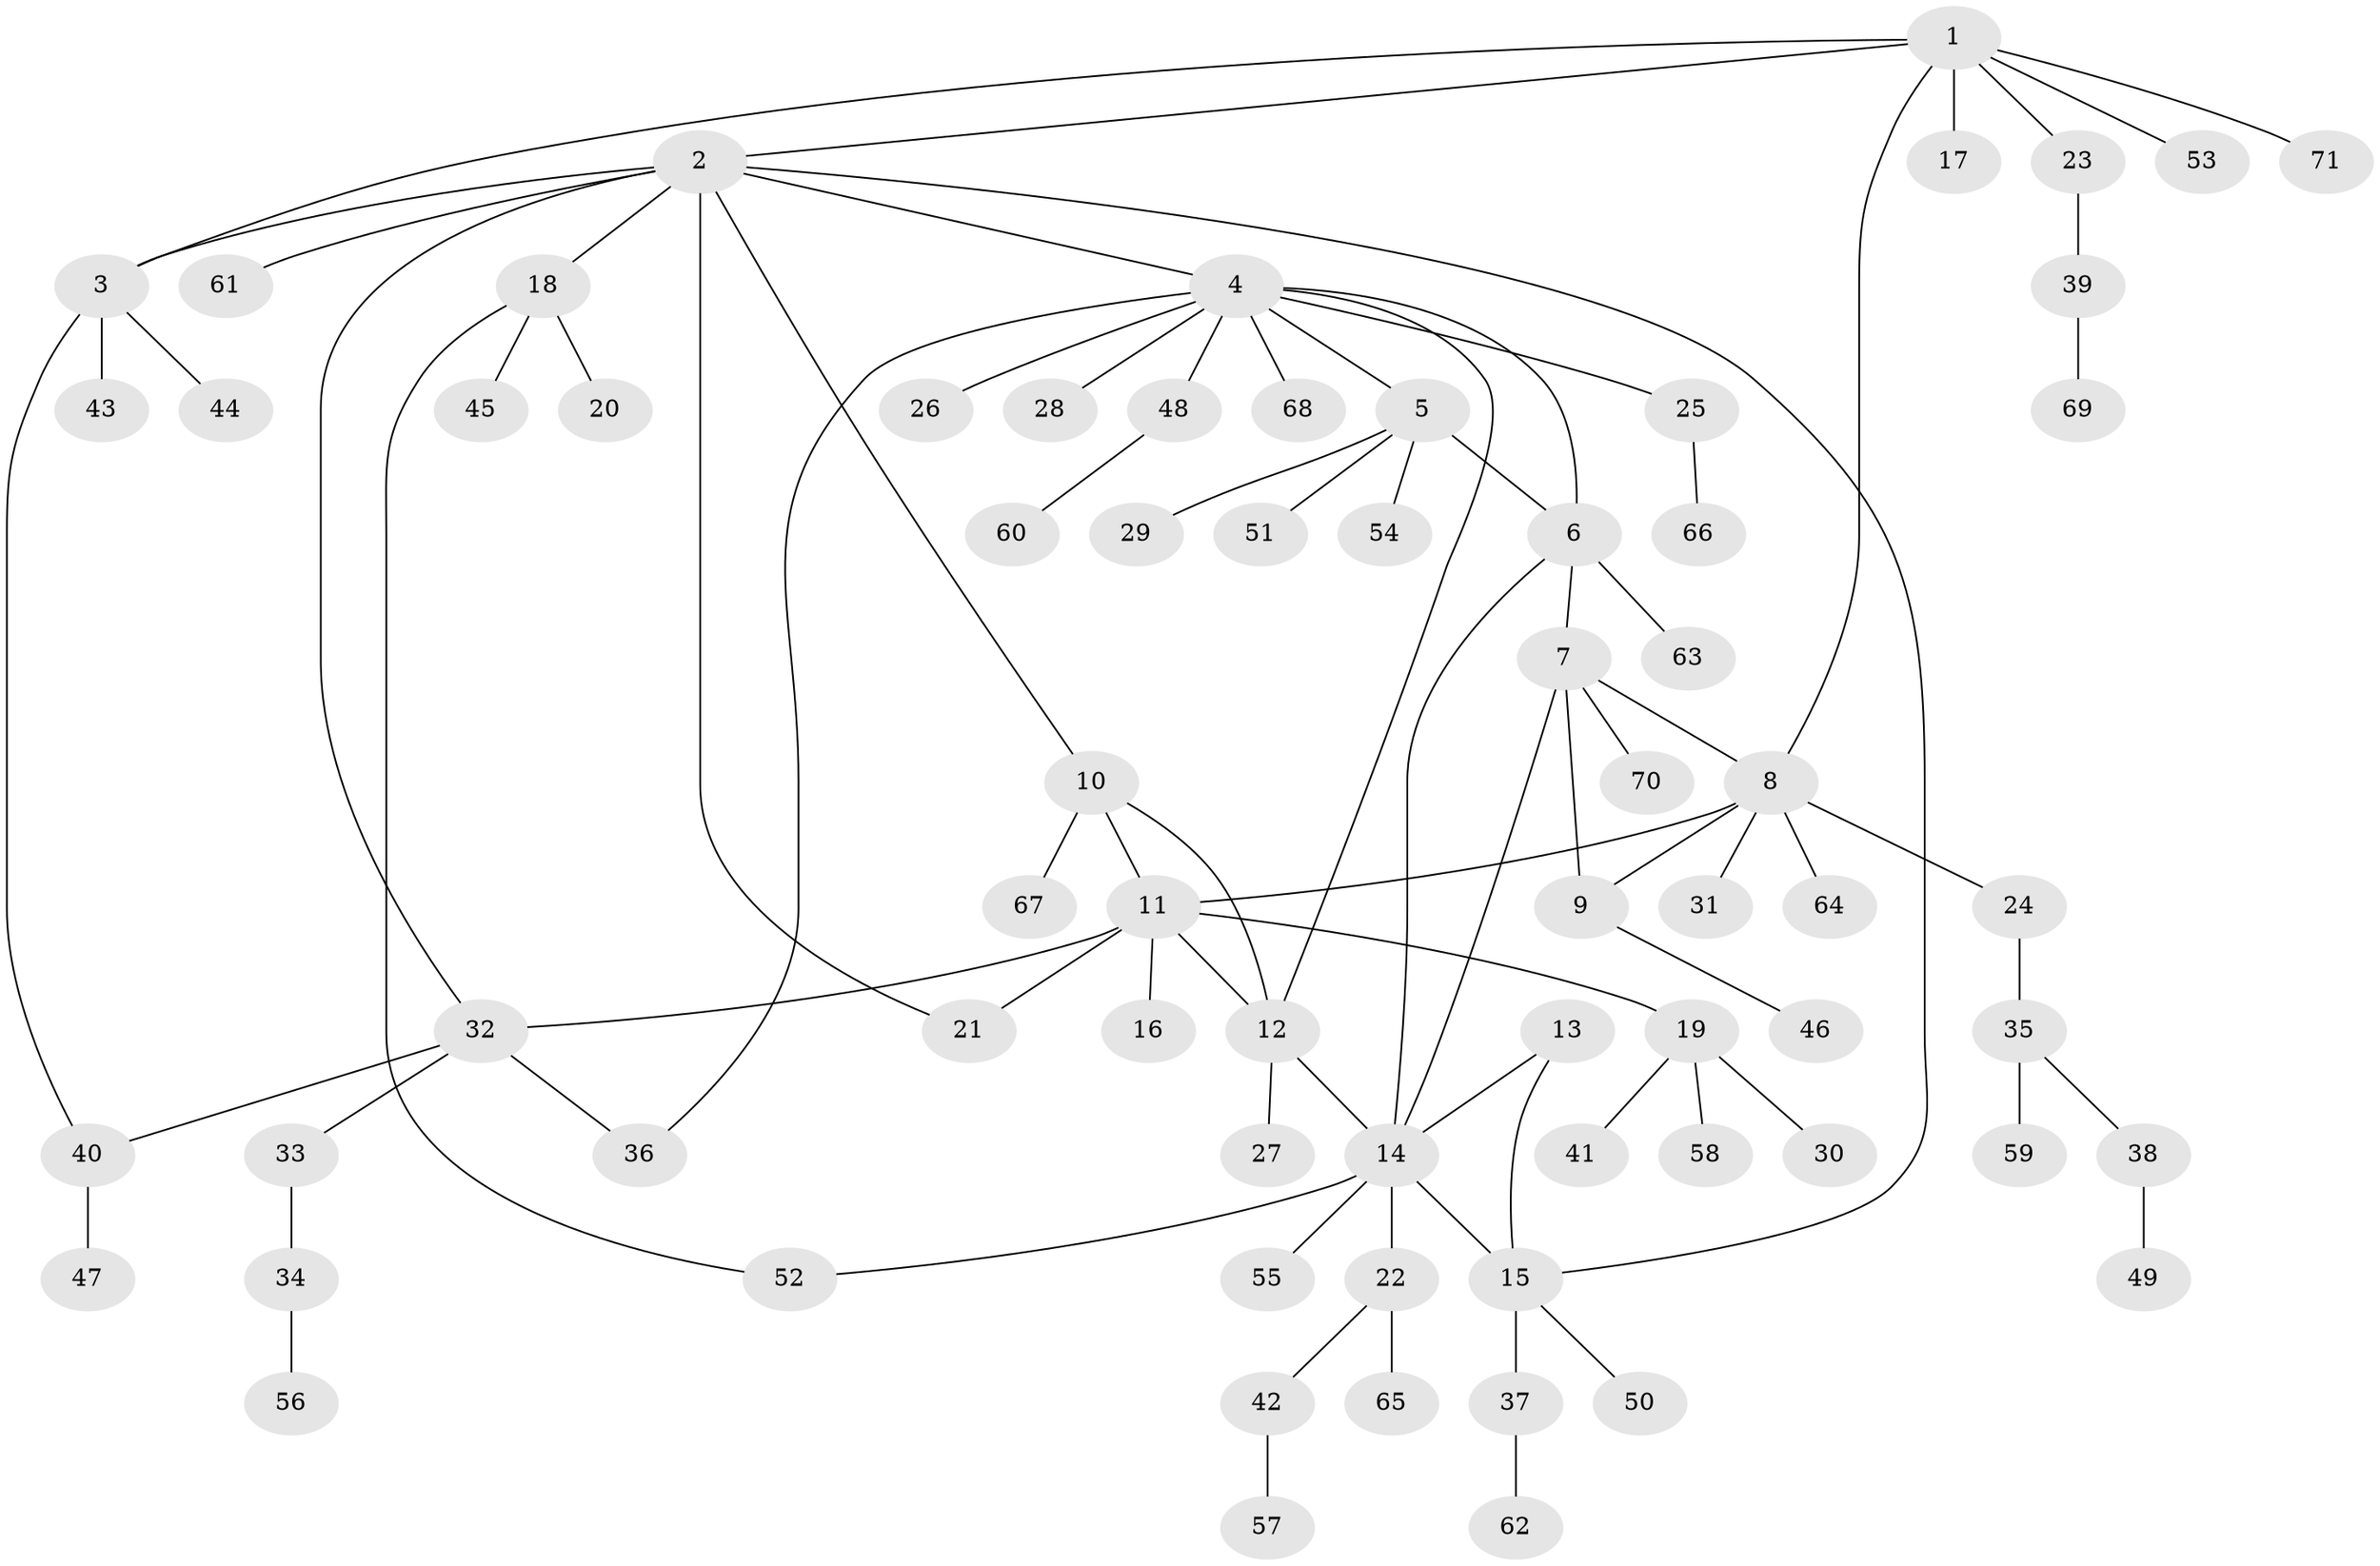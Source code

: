 // Generated by graph-tools (version 1.1) at 2025/26/03/09/25 03:26:40]
// undirected, 71 vertices, 86 edges
graph export_dot {
graph [start="1"]
  node [color=gray90,style=filled];
  1;
  2;
  3;
  4;
  5;
  6;
  7;
  8;
  9;
  10;
  11;
  12;
  13;
  14;
  15;
  16;
  17;
  18;
  19;
  20;
  21;
  22;
  23;
  24;
  25;
  26;
  27;
  28;
  29;
  30;
  31;
  32;
  33;
  34;
  35;
  36;
  37;
  38;
  39;
  40;
  41;
  42;
  43;
  44;
  45;
  46;
  47;
  48;
  49;
  50;
  51;
  52;
  53;
  54;
  55;
  56;
  57;
  58;
  59;
  60;
  61;
  62;
  63;
  64;
  65;
  66;
  67;
  68;
  69;
  70;
  71;
  1 -- 2;
  1 -- 3;
  1 -- 8;
  1 -- 17;
  1 -- 23;
  1 -- 53;
  1 -- 71;
  2 -- 3;
  2 -- 4;
  2 -- 10;
  2 -- 15;
  2 -- 18;
  2 -- 21;
  2 -- 32;
  2 -- 61;
  3 -- 40;
  3 -- 43;
  3 -- 44;
  4 -- 5;
  4 -- 6;
  4 -- 12;
  4 -- 25;
  4 -- 26;
  4 -- 28;
  4 -- 36;
  4 -- 48;
  4 -- 68;
  5 -- 6;
  5 -- 29;
  5 -- 51;
  5 -- 54;
  6 -- 7;
  6 -- 14;
  6 -- 63;
  7 -- 8;
  7 -- 9;
  7 -- 14;
  7 -- 70;
  8 -- 9;
  8 -- 11;
  8 -- 24;
  8 -- 31;
  8 -- 64;
  9 -- 46;
  10 -- 11;
  10 -- 12;
  10 -- 67;
  11 -- 12;
  11 -- 16;
  11 -- 19;
  11 -- 21;
  11 -- 32;
  12 -- 14;
  12 -- 27;
  13 -- 14;
  13 -- 15;
  14 -- 15;
  14 -- 22;
  14 -- 52;
  14 -- 55;
  15 -- 37;
  15 -- 50;
  18 -- 20;
  18 -- 45;
  18 -- 52;
  19 -- 30;
  19 -- 41;
  19 -- 58;
  22 -- 42;
  22 -- 65;
  23 -- 39;
  24 -- 35;
  25 -- 66;
  32 -- 33;
  32 -- 36;
  32 -- 40;
  33 -- 34;
  34 -- 56;
  35 -- 38;
  35 -- 59;
  37 -- 62;
  38 -- 49;
  39 -- 69;
  40 -- 47;
  42 -- 57;
  48 -- 60;
}
